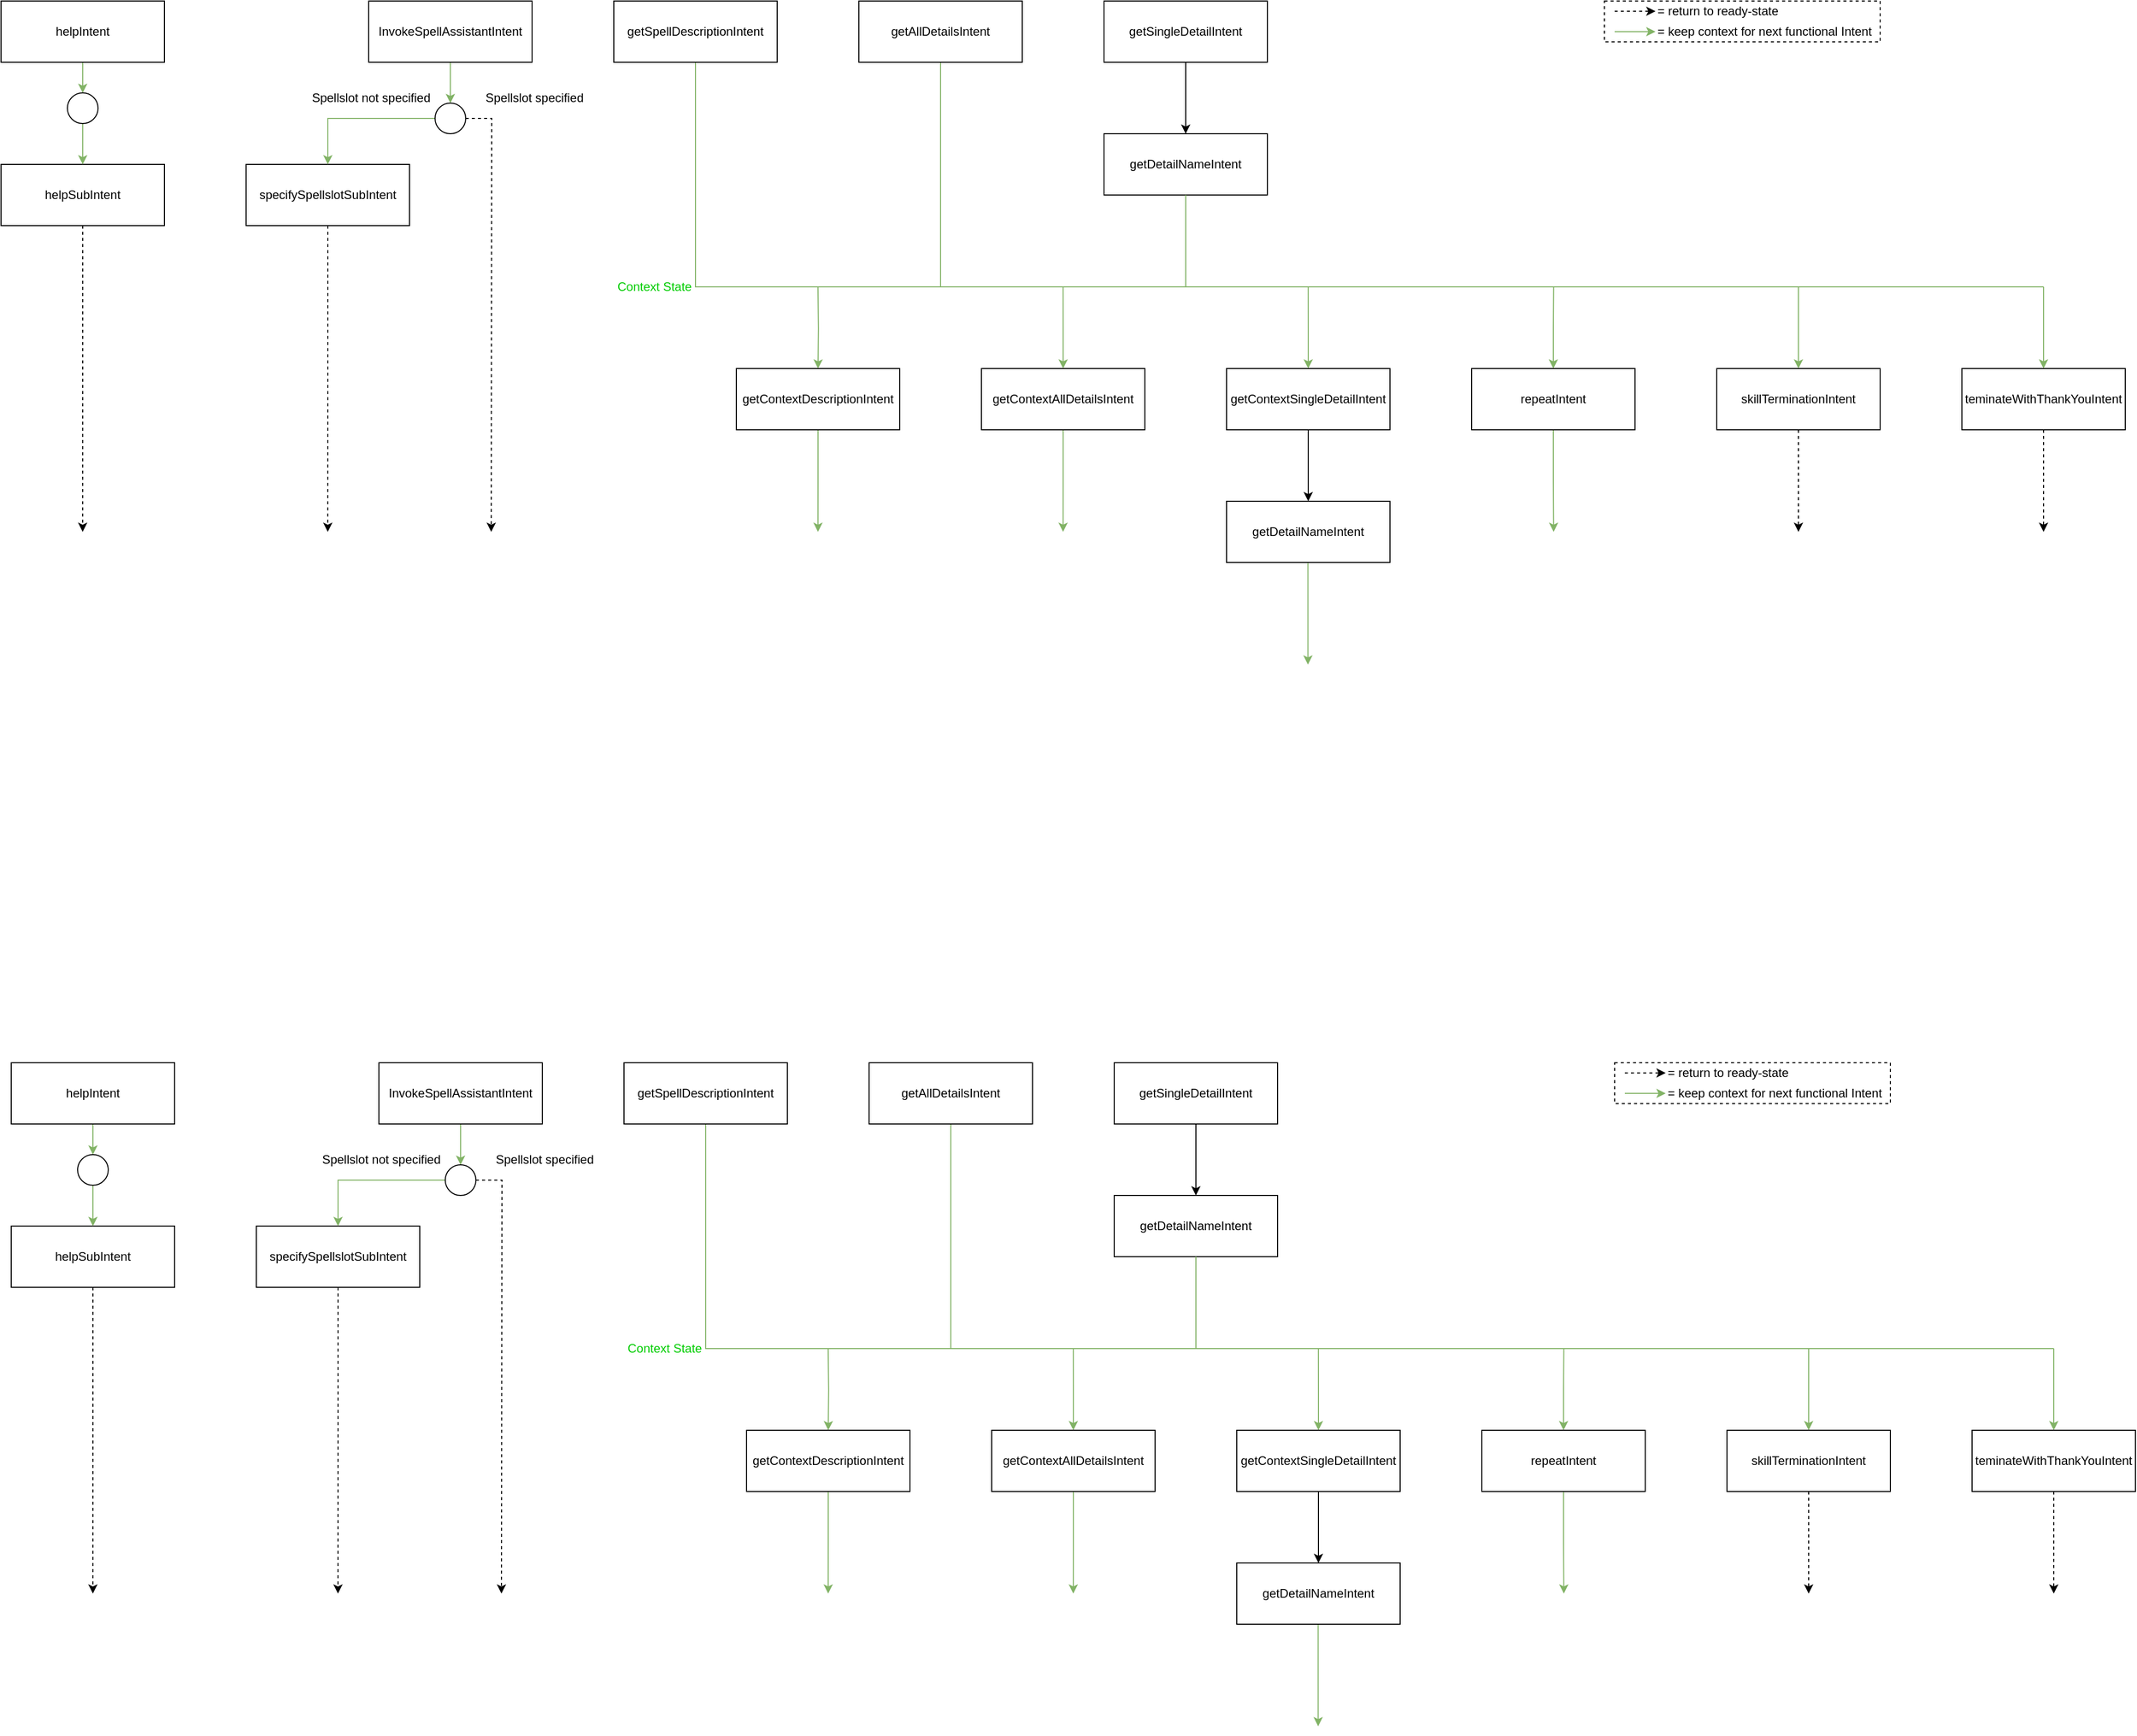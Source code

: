 <mxfile version="15.4.0" type="device"><diagram id="jQs6yxECspEw916ndls4" name="Seite-1"><mxGraphModel dx="1888" dy="3184" grid="1" gridSize="10" guides="1" tooltips="1" connect="1" arrows="1" fold="1" page="1" pageScale="1" pageWidth="827" pageHeight="1169" math="0" shadow="0"><root><mxCell id="0"/><mxCell id="1" parent="0"/><mxCell id="HdAeh4qbqGSW-Bejk3lR-7" value="" style="rounded=0;whiteSpace=wrap;html=1;fontColor=#00CC00;fillColor=none;dashed=1;" parent="1" vertex="1"><mxGeometry x="2410" y="-880" width="270" height="40" as="geometry"/></mxCell><mxCell id="MGvzKNlJy8ga0nyBK8fZ-81" style="edgeStyle=orthogonalEdgeStyle;rounded=0;orthogonalLoop=1;jettySize=auto;html=1;exitX=0.5;exitY=1;exitDx=0;exitDy=0;entryX=0.5;entryY=0;entryDx=0;entryDy=0;endArrow=classic;endFill=1;strokeColor=#82b366;fillColor=#d5e8d4;" parent="1" source="MGvzKNlJy8ga0nyBK8fZ-18" target="MGvzKNlJy8ga0nyBK8fZ-75" edge="1"><mxGeometry relative="1" as="geometry"/></mxCell><mxCell id="MGvzKNlJy8ga0nyBK8fZ-18" value="helpIntent" style="rounded=0;whiteSpace=wrap;html=1;" parent="1" vertex="1"><mxGeometry x="840" y="-880" width="160" height="60" as="geometry"/></mxCell><mxCell id="y3xUDOiN2P6re7Y66Ths-21" style="edgeStyle=orthogonalEdgeStyle;rounded=0;orthogonalLoop=1;jettySize=auto;html=1;exitX=0.5;exitY=1;exitDx=0;exitDy=0;endArrow=none;endFill=0;strokeColor=#82b366;fillColor=#d5e8d4;" parent="1" source="MGvzKNlJy8ga0nyBK8fZ-19" edge="1"><mxGeometry relative="1" as="geometry"><mxPoint x="1640.0" y="-600" as="targetPoint"/><Array as="points"><mxPoint x="1520" y="-600"/></Array></mxGeometry></mxCell><mxCell id="MGvzKNlJy8ga0nyBK8fZ-19" value="getSpellDescriptionIntent" style="rounded=0;whiteSpace=wrap;html=1;" parent="1" vertex="1"><mxGeometry x="1440" y="-880" width="160" height="60" as="geometry"/></mxCell><mxCell id="y3xUDOiN2P6re7Y66Ths-22" style="edgeStyle=orthogonalEdgeStyle;rounded=0;orthogonalLoop=1;jettySize=auto;html=1;exitX=0.5;exitY=1;exitDx=0;exitDy=0;endArrow=none;endFill=0;strokeColor=#82b366;fillColor=#d5e8d4;" parent="1" source="MGvzKNlJy8ga0nyBK8fZ-20" edge="1"><mxGeometry relative="1" as="geometry"><mxPoint x="1760" y="-600" as="targetPoint"/><Array as="points"><mxPoint x="1760" y="-710"/><mxPoint x="1760" y="-710"/></Array></mxGeometry></mxCell><mxCell id="MGvzKNlJy8ga0nyBK8fZ-20" value="getAllDetailsIntent" style="rounded=0;whiteSpace=wrap;html=1;" parent="1" vertex="1"><mxGeometry x="1680" y="-880" width="160" height="60" as="geometry"/></mxCell><mxCell id="MGvzKNlJy8ga0nyBK8fZ-21" value="getSingleDetailIntent" style="rounded=0;whiteSpace=wrap;html=1;" parent="1" vertex="1"><mxGeometry x="1920" y="-880" width="160" height="60" as="geometry"/></mxCell><mxCell id="VpkuCTAzcdKKamtgVb58-14" style="edgeStyle=orthogonalEdgeStyle;rounded=0;orthogonalLoop=1;jettySize=auto;html=1;exitX=0.5;exitY=1;exitDx=0;exitDy=0;entryX=0.5;entryY=0;entryDx=0;entryDy=0;strokeColor=#82b366;fillColor=#d5e8d4;" parent="1" source="MGvzKNlJy8ga0nyBK8fZ-30" target="VpkuCTAzcdKKamtgVb58-12" edge="1"><mxGeometry relative="1" as="geometry"/></mxCell><mxCell id="MGvzKNlJy8ga0nyBK8fZ-30" value="InvokeSpellAssistantIntent" style="rounded=0;whiteSpace=wrap;html=1;" parent="1" vertex="1"><mxGeometry x="1200" y="-880" width="160" height="60" as="geometry"/></mxCell><mxCell id="HdAeh4qbqGSW-Bejk3lR-1" style="edgeStyle=orthogonalEdgeStyle;rounded=0;orthogonalLoop=1;jettySize=auto;html=1;exitX=0.5;exitY=0;exitDx=0;exitDy=0;startArrow=classic;startFill=1;endArrow=none;endFill=0;fillColor=#d5e8d4;strokeColor=#82b366;" parent="1" source="MGvzKNlJy8ga0nyBK8fZ-42" edge="1"><mxGeometry relative="1" as="geometry"><mxPoint x="2360.429" y="-600" as="targetPoint"/><Array as="points"><mxPoint x="2600" y="-600"/></Array></mxGeometry></mxCell><mxCell id="HdAeh4qbqGSW-Bejk3lR-3" style="edgeStyle=orthogonalEdgeStyle;rounded=0;orthogonalLoop=1;jettySize=auto;html=1;exitX=0.5;exitY=1;exitDx=0;exitDy=0;dashed=1;startArrow=none;startFill=0;endArrow=classic;endFill=1;" parent="1" source="MGvzKNlJy8ga0nyBK8fZ-42" edge="1"><mxGeometry relative="1" as="geometry"><mxPoint x="2600" y="-360" as="targetPoint"/></mxGeometry></mxCell><mxCell id="MGvzKNlJy8ga0nyBK8fZ-42" value="skillTerminationIntent" style="rounded=0;whiteSpace=wrap;html=1;" parent="1" vertex="1"><mxGeometry x="2520" y="-520" width="160" height="60" as="geometry"/></mxCell><mxCell id="MGvzKNlJy8ga0nyBK8fZ-69" value="" style="endArrow=classic;dashed=1;html=1;endFill=1;" parent="1" edge="1"><mxGeometry width="50" height="50" relative="1" as="geometry"><mxPoint x="2420" y="-870" as="sourcePoint"/><mxPoint x="2460" y="-870" as="targetPoint"/></mxGeometry></mxCell><mxCell id="MGvzKNlJy8ga0nyBK8fZ-70" value="= return to ready-state" style="text;html=1;strokeColor=none;fillColor=none;align=left;verticalAlign=middle;whiteSpace=wrap;rounded=0;" parent="1" vertex="1"><mxGeometry x="2460" y="-880" width="130" height="20" as="geometry"/></mxCell><mxCell id="y3xUDOiN2P6re7Y66Ths-39" style="edgeStyle=orthogonalEdgeStyle;rounded=0;orthogonalLoop=1;jettySize=auto;html=1;exitX=0.5;exitY=1;exitDx=0;exitDy=0;dashed=1;endArrow=classic;endFill=1;strokeColor=#000000;" parent="1" source="MGvzKNlJy8ga0nyBK8fZ-72" edge="1"><mxGeometry relative="1" as="geometry"><mxPoint x="919.941" y="-360" as="targetPoint"/></mxGeometry></mxCell><mxCell id="MGvzKNlJy8ga0nyBK8fZ-72" value="helpSubIntent" style="rounded=0;whiteSpace=wrap;html=1;" parent="1" vertex="1"><mxGeometry x="840" y="-720" width="160" height="60" as="geometry"/></mxCell><mxCell id="MGvzKNlJy8ga0nyBK8fZ-82" style="edgeStyle=orthogonalEdgeStyle;rounded=0;orthogonalLoop=1;jettySize=auto;html=1;exitX=0.5;exitY=1;exitDx=0;exitDy=0;entryX=0.5;entryY=0;entryDx=0;entryDy=0;endArrow=classic;endFill=1;strokeColor=#82b366;fillColor=#d5e8d4;" parent="1" source="MGvzKNlJy8ga0nyBK8fZ-75" target="MGvzKNlJy8ga0nyBK8fZ-72" edge="1"><mxGeometry relative="1" as="geometry"/></mxCell><mxCell id="MGvzKNlJy8ga0nyBK8fZ-75" value="" style="ellipse;whiteSpace=wrap;html=1;aspect=fixed;" parent="1" vertex="1"><mxGeometry x="905" y="-790" width="30" height="30" as="geometry"/></mxCell><mxCell id="VpkuCTAzcdKKamtgVb58-5" value="" style="endArrow=classic;html=1;fillColor=#d5e8d4;strokeColor=#82b366;endFill=1;" parent="1" edge="1"><mxGeometry width="50" height="50" relative="1" as="geometry"><mxPoint x="2420" y="-850" as="sourcePoint"/><mxPoint x="2460" y="-850" as="targetPoint"/></mxGeometry></mxCell><mxCell id="VpkuCTAzcdKKamtgVb58-6" value="= keep context for next functional Intent&amp;nbsp;" style="text;html=1;strokeColor=none;fillColor=none;align=left;verticalAlign=middle;whiteSpace=wrap;rounded=0;" parent="1" vertex="1"><mxGeometry x="2460" y="-860" width="230" height="20" as="geometry"/></mxCell><mxCell id="y3xUDOiN2P6re7Y66Ths-37" style="edgeStyle=orthogonalEdgeStyle;rounded=0;orthogonalLoop=1;jettySize=auto;html=1;exitX=0.5;exitY=1;exitDx=0;exitDy=0;endArrow=classic;endFill=1;strokeColor=#000000;dashed=1;" parent="1" source="VpkuCTAzcdKKamtgVb58-9" edge="1"><mxGeometry relative="1" as="geometry"><mxPoint x="1159.941" y="-360" as="targetPoint"/></mxGeometry></mxCell><mxCell id="VpkuCTAzcdKKamtgVb58-9" value="specifySpellslotSubIntent" style="rounded=0;whiteSpace=wrap;html=1;" parent="1" vertex="1"><mxGeometry x="1080" y="-720" width="160" height="60" as="geometry"/></mxCell><mxCell id="VpkuCTAzcdKKamtgVb58-13" style="edgeStyle=orthogonalEdgeStyle;rounded=0;orthogonalLoop=1;jettySize=auto;html=1;exitX=0;exitY=0.5;exitDx=0;exitDy=0;entryX=0.5;entryY=0;entryDx=0;entryDy=0;strokeColor=#82b366;fillColor=#d5e8d4;" parent="1" source="VpkuCTAzcdKKamtgVb58-12" target="VpkuCTAzcdKKamtgVb58-9" edge="1"><mxGeometry relative="1" as="geometry"/></mxCell><mxCell id="y3xUDOiN2P6re7Y66Ths-38" style="edgeStyle=orthogonalEdgeStyle;rounded=0;orthogonalLoop=1;jettySize=auto;html=1;exitX=1;exitY=0.5;exitDx=0;exitDy=0;dashed=1;endArrow=classic;endFill=1;strokeColor=#000000;" parent="1" source="VpkuCTAzcdKKamtgVb58-12" edge="1"><mxGeometry relative="1" as="geometry"><mxPoint x="1320" y="-360" as="targetPoint"/></mxGeometry></mxCell><mxCell id="VpkuCTAzcdKKamtgVb58-12" value="" style="ellipse;whiteSpace=wrap;html=1;aspect=fixed;" parent="1" vertex="1"><mxGeometry x="1265" y="-780" width="30" height="30" as="geometry"/></mxCell><mxCell id="VpkuCTAzcdKKamtgVb58-17" value="Spellslot specified" style="text;html=1;strokeColor=none;fillColor=none;align=center;verticalAlign=middle;whiteSpace=wrap;rounded=0;" parent="1" vertex="1"><mxGeometry x="1310" y="-800" width="105" height="30" as="geometry"/></mxCell><mxCell id="VpkuCTAzcdKKamtgVb58-18" value="Spellslot not specified" style="text;html=1;strokeColor=none;fillColor=none;align=center;verticalAlign=middle;whiteSpace=wrap;rounded=0;" parent="1" vertex="1"><mxGeometry x="1140" y="-800" width="125" height="30" as="geometry"/></mxCell><mxCell id="y3xUDOiN2P6re7Y66Ths-24" style="edgeStyle=orthogonalEdgeStyle;rounded=0;orthogonalLoop=1;jettySize=auto;html=1;exitX=0.5;exitY=0;exitDx=0;exitDy=0;endArrow=classic;endFill=1;strokeColor=#82b366;fillColor=#d5e8d4;entryX=0.5;entryY=0;entryDx=0;entryDy=0;" parent="1" target="y3xUDOiN2P6re7Y66Ths-1" edge="1"><mxGeometry relative="1" as="geometry"><mxPoint x="1639.941" y="-600" as="sourcePoint"/></mxGeometry></mxCell><mxCell id="y3xUDOiN2P6re7Y66Ths-29" style="edgeStyle=orthogonalEdgeStyle;rounded=0;orthogonalLoop=1;jettySize=auto;html=1;exitX=0.5;exitY=1;exitDx=0;exitDy=0;endArrow=classic;endFill=1;fillColor=#d5e8d4;strokeColor=#82b366;" parent="1" source="y3xUDOiN2P6re7Y66Ths-1" edge="1"><mxGeometry relative="1" as="geometry"><mxPoint x="1639.941" y="-360" as="targetPoint"/></mxGeometry></mxCell><mxCell id="y3xUDOiN2P6re7Y66Ths-1" value="getContextDescriptionIntent" style="rounded=0;whiteSpace=wrap;html=1;" parent="1" vertex="1"><mxGeometry x="1560" y="-520" width="160" height="60" as="geometry"/></mxCell><mxCell id="y3xUDOiN2P6re7Y66Ths-25" style="edgeStyle=orthogonalEdgeStyle;rounded=0;orthogonalLoop=1;jettySize=auto;html=1;exitX=0.5;exitY=0;exitDx=0;exitDy=0;endArrow=none;endFill=0;strokeColor=#82b366;fillColor=#d5e8d4;startArrow=classic;startFill=1;" parent="1" source="y3xUDOiN2P6re7Y66Ths-2" edge="1"><mxGeometry relative="1" as="geometry"><mxPoint x="1879.941" y="-600" as="targetPoint"/></mxGeometry></mxCell><mxCell id="y3xUDOiN2P6re7Y66Ths-30" style="edgeStyle=orthogonalEdgeStyle;rounded=0;orthogonalLoop=1;jettySize=auto;html=1;exitX=0.5;exitY=1;exitDx=0;exitDy=0;endArrow=classic;endFill=1;strokeColor=#82b366;fillColor=#d5e8d4;" parent="1" source="y3xUDOiN2P6re7Y66Ths-2" edge="1"><mxGeometry relative="1" as="geometry"><mxPoint x="1879.941" y="-360" as="targetPoint"/></mxGeometry></mxCell><mxCell id="y3xUDOiN2P6re7Y66Ths-2" value="getContextAllDetailsIntent" style="rounded=0;whiteSpace=wrap;html=1;" parent="1" vertex="1"><mxGeometry x="1800" y="-520" width="160" height="60" as="geometry"/></mxCell><mxCell id="y3xUDOiN2P6re7Y66Ths-26" style="edgeStyle=orthogonalEdgeStyle;rounded=0;orthogonalLoop=1;jettySize=auto;html=1;exitX=0.5;exitY=0;exitDx=0;exitDy=0;endArrow=none;endFill=0;strokeColor=#82b366;fillColor=#d5e8d4;startArrow=classic;startFill=1;" parent="1" source="y3xUDOiN2P6re7Y66Ths-3" edge="1"><mxGeometry relative="1" as="geometry"><mxPoint x="2119.941" y="-600" as="targetPoint"/></mxGeometry></mxCell><mxCell id="y3xUDOiN2P6re7Y66Ths-31" style="edgeStyle=orthogonalEdgeStyle;rounded=0;orthogonalLoop=1;jettySize=auto;html=1;endArrow=classic;endFill=1;strokeColor=#82b366;fillColor=#d5e8d4;" parent="1" edge="1"><mxGeometry relative="1" as="geometry"><mxPoint x="2119.71" y="-230" as="targetPoint"/><mxPoint x="2119.71" y="-340" as="sourcePoint"/><Array as="points"><mxPoint x="2119.71" y="-320"/><mxPoint x="2119.71" y="-320"/></Array></mxGeometry></mxCell><mxCell id="y3xUDOiN2P6re7Y66Ths-3" value="getContextSingleDetailIntent" style="rounded=0;whiteSpace=wrap;html=1;" parent="1" vertex="1"><mxGeometry x="2040" y="-520" width="160" height="60" as="geometry"/></mxCell><mxCell id="HdAeh4qbqGSW-Bejk3lR-2" style="edgeStyle=orthogonalEdgeStyle;rounded=0;orthogonalLoop=1;jettySize=auto;html=1;exitX=0.5;exitY=0;exitDx=0;exitDy=0;startArrow=classic;startFill=1;endArrow=none;endFill=0;fillColor=#d5e8d4;strokeColor=#82b366;" parent="1" source="y3xUDOiN2P6re7Y66Ths-9" edge="1"><mxGeometry relative="1" as="geometry"><mxPoint x="2840" y="-600" as="targetPoint"/></mxGeometry></mxCell><mxCell id="HdAeh4qbqGSW-Bejk3lR-4" style="edgeStyle=orthogonalEdgeStyle;rounded=0;orthogonalLoop=1;jettySize=auto;html=1;exitX=0.5;exitY=1;exitDx=0;exitDy=0;dashed=1;startArrow=none;startFill=0;endArrow=classic;endFill=1;" parent="1" source="y3xUDOiN2P6re7Y66Ths-9" edge="1"><mxGeometry relative="1" as="geometry"><mxPoint x="2840" y="-360" as="targetPoint"/></mxGeometry></mxCell><mxCell id="y3xUDOiN2P6re7Y66Ths-9" value="teminateWithThankYouIntent" style="rounded=0;whiteSpace=wrap;html=1;" parent="1" vertex="1"><mxGeometry x="2760" y="-520" width="160" height="60" as="geometry"/></mxCell><mxCell id="y3xUDOiN2P6re7Y66Ths-19" value="" style="endArrow=none;html=1;fillColor=#d5e8d4;strokeColor=#82b366;" parent="1" edge="1"><mxGeometry width="50" height="50" relative="1" as="geometry"><mxPoint x="1640" y="-600" as="sourcePoint"/><mxPoint x="2840" y="-600" as="targetPoint"/></mxGeometry></mxCell><mxCell id="HdAeh4qbqGSW-Bejk3lR-6" value="Context State" style="text;html=1;align=center;verticalAlign=middle;whiteSpace=wrap;rounded=0;fontColor=#00CC00;" parent="1" vertex="1"><mxGeometry x="1440" y="-610" width="80" height="20" as="geometry"/></mxCell><mxCell id="HdAeh4qbqGSW-Bejk3lR-9" style="edgeStyle=orthogonalEdgeStyle;rounded=0;orthogonalLoop=1;jettySize=auto;html=1;exitX=0.5;exitY=0;exitDx=0;exitDy=0;startArrow=classic;startFill=1;endArrow=none;endFill=0;fontColor=#00CC00;fillColor=#d5e8d4;strokeColor=#82b366;" parent="1" source="HdAeh4qbqGSW-Bejk3lR-8" edge="1"><mxGeometry relative="1" as="geometry"><mxPoint x="2360.286" y="-600" as="targetPoint"/></mxGeometry></mxCell><mxCell id="HdAeh4qbqGSW-Bejk3lR-10" style="edgeStyle=orthogonalEdgeStyle;rounded=0;orthogonalLoop=1;jettySize=auto;html=1;exitX=0.5;exitY=1;exitDx=0;exitDy=0;startArrow=none;startFill=0;endArrow=classic;endFill=1;fontColor=#00CC00;fillColor=#d5e8d4;strokeColor=#82b366;" parent="1" source="HdAeh4qbqGSW-Bejk3lR-8" edge="1"><mxGeometry relative="1" as="geometry"><mxPoint x="2360.286" y="-360.0" as="targetPoint"/></mxGeometry></mxCell><mxCell id="HdAeh4qbqGSW-Bejk3lR-8" value="repeatIntent" style="rounded=0;whiteSpace=wrap;html=1;" parent="1" vertex="1"><mxGeometry x="2280" y="-520" width="160" height="60" as="geometry"/></mxCell><mxCell id="2" value="getDetailNameIntent" style="rounded=0;whiteSpace=wrap;html=1;" parent="1" vertex="1"><mxGeometry x="1920" y="-750" width="160" height="60" as="geometry"/></mxCell><mxCell id="3" value="" style="endArrow=classic;html=1;exitX=0.5;exitY=1;exitDx=0;exitDy=0;" parent="1" source="MGvzKNlJy8ga0nyBK8fZ-21" target="2" edge="1"><mxGeometry width="50" height="50" relative="1" as="geometry"><mxPoint x="1990" y="-590" as="sourcePoint"/><mxPoint x="2040" y="-640" as="targetPoint"/></mxGeometry></mxCell><mxCell id="5" style="edgeStyle=orthogonalEdgeStyle;rounded=0;orthogonalLoop=1;jettySize=auto;html=1;endArrow=none;endFill=0;strokeColor=#82b366;fillColor=#d5e8d4;" parent="1" edge="1"><mxGeometry relative="1" as="geometry"><mxPoint x="2000" y="-600" as="targetPoint"/><Array as="points"><mxPoint x="2000" y="-610"/><mxPoint x="2000" y="-610"/></Array><mxPoint x="2000" y="-690" as="sourcePoint"/></mxGeometry></mxCell><mxCell id="6" value="getDetailNameIntent" style="rounded=0;whiteSpace=wrap;html=1;" parent="1" vertex="1"><mxGeometry x="2040" y="-390" width="160" height="60" as="geometry"/></mxCell><mxCell id="7" value="" style="endArrow=classic;html=1;exitX=0.5;exitY=1;exitDx=0;exitDy=0;" parent="1" target="6" edge="1"><mxGeometry width="50" height="50" relative="1" as="geometry"><mxPoint x="2120" y="-460" as="sourcePoint"/><mxPoint x="2160" y="-280" as="targetPoint"/></mxGeometry></mxCell><mxCell id="xXSb1Dfhu0vGIK9azMF2-7" value="" style="rounded=0;whiteSpace=wrap;html=1;fontColor=#00CC00;fillColor=none;dashed=1;" vertex="1" parent="1"><mxGeometry x="2420" y="160" width="270" height="40" as="geometry"/></mxCell><mxCell id="xXSb1Dfhu0vGIK9azMF2-8" style="edgeStyle=orthogonalEdgeStyle;rounded=0;orthogonalLoop=1;jettySize=auto;html=1;exitX=0.5;exitY=1;exitDx=0;exitDy=0;entryX=0.5;entryY=0;entryDx=0;entryDy=0;endArrow=classic;endFill=1;strokeColor=#82b366;fillColor=#d5e8d4;" edge="1" parent="1" source="xXSb1Dfhu0vGIK9azMF2-9" target="xXSb1Dfhu0vGIK9azMF2-25"><mxGeometry relative="1" as="geometry"/></mxCell><mxCell id="xXSb1Dfhu0vGIK9azMF2-9" value="helpIntent" style="rounded=0;whiteSpace=wrap;html=1;" vertex="1" parent="1"><mxGeometry x="850" y="160" width="160" height="60" as="geometry"/></mxCell><mxCell id="xXSb1Dfhu0vGIK9azMF2-10" style="edgeStyle=orthogonalEdgeStyle;rounded=0;orthogonalLoop=1;jettySize=auto;html=1;exitX=0.5;exitY=1;exitDx=0;exitDy=0;endArrow=none;endFill=0;strokeColor=#82b366;fillColor=#d5e8d4;" edge="1" parent="1" source="xXSb1Dfhu0vGIK9azMF2-11"><mxGeometry relative="1" as="geometry"><mxPoint x="1650.0" y="440" as="targetPoint"/><Array as="points"><mxPoint x="1530" y="440"/></Array></mxGeometry></mxCell><mxCell id="xXSb1Dfhu0vGIK9azMF2-11" value="getSpellDescriptionIntent" style="rounded=0;whiteSpace=wrap;html=1;" vertex="1" parent="1"><mxGeometry x="1450" y="160" width="160" height="60" as="geometry"/></mxCell><mxCell id="xXSb1Dfhu0vGIK9azMF2-12" style="edgeStyle=orthogonalEdgeStyle;rounded=0;orthogonalLoop=1;jettySize=auto;html=1;exitX=0.5;exitY=1;exitDx=0;exitDy=0;endArrow=none;endFill=0;strokeColor=#82b366;fillColor=#d5e8d4;" edge="1" parent="1" source="xXSb1Dfhu0vGIK9azMF2-13"><mxGeometry relative="1" as="geometry"><mxPoint x="1770" y="440" as="targetPoint"/><Array as="points"><mxPoint x="1770" y="330"/><mxPoint x="1770" y="330"/></Array></mxGeometry></mxCell><mxCell id="xXSb1Dfhu0vGIK9azMF2-13" value="getAllDetailsIntent" style="rounded=0;whiteSpace=wrap;html=1;" vertex="1" parent="1"><mxGeometry x="1690" y="160" width="160" height="60" as="geometry"/></mxCell><mxCell id="xXSb1Dfhu0vGIK9azMF2-14" value="getSingleDetailIntent" style="rounded=0;whiteSpace=wrap;html=1;" vertex="1" parent="1"><mxGeometry x="1930" y="160" width="160" height="60" as="geometry"/></mxCell><mxCell id="xXSb1Dfhu0vGIK9azMF2-15" style="edgeStyle=orthogonalEdgeStyle;rounded=0;orthogonalLoop=1;jettySize=auto;html=1;exitX=0.5;exitY=1;exitDx=0;exitDy=0;entryX=0.5;entryY=0;entryDx=0;entryDy=0;strokeColor=#82b366;fillColor=#d5e8d4;" edge="1" parent="1" source="xXSb1Dfhu0vGIK9azMF2-16" target="xXSb1Dfhu0vGIK9azMF2-32"><mxGeometry relative="1" as="geometry"/></mxCell><mxCell id="xXSb1Dfhu0vGIK9azMF2-16" value="InvokeSpellAssistantIntent" style="rounded=0;whiteSpace=wrap;html=1;" vertex="1" parent="1"><mxGeometry x="1210" y="160" width="160" height="60" as="geometry"/></mxCell><mxCell id="xXSb1Dfhu0vGIK9azMF2-17" style="edgeStyle=orthogonalEdgeStyle;rounded=0;orthogonalLoop=1;jettySize=auto;html=1;exitX=0.5;exitY=0;exitDx=0;exitDy=0;startArrow=classic;startFill=1;endArrow=none;endFill=0;fillColor=#d5e8d4;strokeColor=#82b366;" edge="1" parent="1" source="xXSb1Dfhu0vGIK9azMF2-19"><mxGeometry relative="1" as="geometry"><mxPoint x="2370.429" y="440" as="targetPoint"/><Array as="points"><mxPoint x="2610" y="440"/></Array></mxGeometry></mxCell><mxCell id="xXSb1Dfhu0vGIK9azMF2-18" style="edgeStyle=orthogonalEdgeStyle;rounded=0;orthogonalLoop=1;jettySize=auto;html=1;exitX=0.5;exitY=1;exitDx=0;exitDy=0;dashed=1;startArrow=none;startFill=0;endArrow=classic;endFill=1;" edge="1" parent="1" source="xXSb1Dfhu0vGIK9azMF2-19"><mxGeometry relative="1" as="geometry"><mxPoint x="2610" y="680" as="targetPoint"/></mxGeometry></mxCell><mxCell id="xXSb1Dfhu0vGIK9azMF2-19" value="skillTerminationIntent" style="rounded=0;whiteSpace=wrap;html=1;" vertex="1" parent="1"><mxGeometry x="2530" y="520" width="160" height="60" as="geometry"/></mxCell><mxCell id="xXSb1Dfhu0vGIK9azMF2-20" value="" style="endArrow=classic;dashed=1;html=1;endFill=1;" edge="1" parent="1"><mxGeometry width="50" height="50" relative="1" as="geometry"><mxPoint x="2430" y="170" as="sourcePoint"/><mxPoint x="2470" y="170" as="targetPoint"/></mxGeometry></mxCell><mxCell id="xXSb1Dfhu0vGIK9azMF2-21" value="= return to ready-state" style="text;html=1;strokeColor=none;fillColor=none;align=left;verticalAlign=middle;whiteSpace=wrap;rounded=0;" vertex="1" parent="1"><mxGeometry x="2470" y="160" width="130" height="20" as="geometry"/></mxCell><mxCell id="xXSb1Dfhu0vGIK9azMF2-22" style="edgeStyle=orthogonalEdgeStyle;rounded=0;orthogonalLoop=1;jettySize=auto;html=1;exitX=0.5;exitY=1;exitDx=0;exitDy=0;dashed=1;endArrow=classic;endFill=1;strokeColor=#000000;" edge="1" parent="1" source="xXSb1Dfhu0vGIK9azMF2-23"><mxGeometry relative="1" as="geometry"><mxPoint x="929.941" y="680" as="targetPoint"/></mxGeometry></mxCell><mxCell id="xXSb1Dfhu0vGIK9azMF2-23" value="helpSubIntent" style="rounded=0;whiteSpace=wrap;html=1;" vertex="1" parent="1"><mxGeometry x="850" y="320" width="160" height="60" as="geometry"/></mxCell><mxCell id="xXSb1Dfhu0vGIK9azMF2-24" style="edgeStyle=orthogonalEdgeStyle;rounded=0;orthogonalLoop=1;jettySize=auto;html=1;exitX=0.5;exitY=1;exitDx=0;exitDy=0;entryX=0.5;entryY=0;entryDx=0;entryDy=0;endArrow=classic;endFill=1;strokeColor=#82b366;fillColor=#d5e8d4;" edge="1" parent="1" source="xXSb1Dfhu0vGIK9azMF2-25" target="xXSb1Dfhu0vGIK9azMF2-23"><mxGeometry relative="1" as="geometry"/></mxCell><mxCell id="xXSb1Dfhu0vGIK9azMF2-25" value="" style="ellipse;whiteSpace=wrap;html=1;aspect=fixed;" vertex="1" parent="1"><mxGeometry x="915" y="250" width="30" height="30" as="geometry"/></mxCell><mxCell id="xXSb1Dfhu0vGIK9azMF2-26" value="" style="endArrow=classic;html=1;fillColor=#d5e8d4;strokeColor=#82b366;endFill=1;" edge="1" parent="1"><mxGeometry width="50" height="50" relative="1" as="geometry"><mxPoint x="2430" y="190" as="sourcePoint"/><mxPoint x="2470" y="190" as="targetPoint"/></mxGeometry></mxCell><mxCell id="xXSb1Dfhu0vGIK9azMF2-27" value="= keep context for next functional Intent&amp;nbsp;" style="text;html=1;strokeColor=none;fillColor=none;align=left;verticalAlign=middle;whiteSpace=wrap;rounded=0;" vertex="1" parent="1"><mxGeometry x="2470" y="180" width="230" height="20" as="geometry"/></mxCell><mxCell id="xXSb1Dfhu0vGIK9azMF2-28" style="edgeStyle=orthogonalEdgeStyle;rounded=0;orthogonalLoop=1;jettySize=auto;html=1;exitX=0.5;exitY=1;exitDx=0;exitDy=0;endArrow=classic;endFill=1;strokeColor=#000000;dashed=1;" edge="1" parent="1" source="xXSb1Dfhu0vGIK9azMF2-29"><mxGeometry relative="1" as="geometry"><mxPoint x="1169.941" y="680" as="targetPoint"/></mxGeometry></mxCell><mxCell id="xXSb1Dfhu0vGIK9azMF2-29" value="specifySpellslotSubIntent" style="rounded=0;whiteSpace=wrap;html=1;" vertex="1" parent="1"><mxGeometry x="1090" y="320" width="160" height="60" as="geometry"/></mxCell><mxCell id="xXSb1Dfhu0vGIK9azMF2-30" style="edgeStyle=orthogonalEdgeStyle;rounded=0;orthogonalLoop=1;jettySize=auto;html=1;exitX=0;exitY=0.5;exitDx=0;exitDy=0;entryX=0.5;entryY=0;entryDx=0;entryDy=0;strokeColor=#82b366;fillColor=#d5e8d4;" edge="1" parent="1" source="xXSb1Dfhu0vGIK9azMF2-32" target="xXSb1Dfhu0vGIK9azMF2-29"><mxGeometry relative="1" as="geometry"/></mxCell><mxCell id="xXSb1Dfhu0vGIK9azMF2-31" style="edgeStyle=orthogonalEdgeStyle;rounded=0;orthogonalLoop=1;jettySize=auto;html=1;exitX=1;exitY=0.5;exitDx=0;exitDy=0;dashed=1;endArrow=classic;endFill=1;strokeColor=#000000;" edge="1" parent="1" source="xXSb1Dfhu0vGIK9azMF2-32"><mxGeometry relative="1" as="geometry"><mxPoint x="1330" y="680" as="targetPoint"/></mxGeometry></mxCell><mxCell id="xXSb1Dfhu0vGIK9azMF2-32" value="" style="ellipse;whiteSpace=wrap;html=1;aspect=fixed;" vertex="1" parent="1"><mxGeometry x="1275" y="260" width="30" height="30" as="geometry"/></mxCell><mxCell id="xXSb1Dfhu0vGIK9azMF2-33" value="Spellslot specified" style="text;html=1;strokeColor=none;fillColor=none;align=center;verticalAlign=middle;whiteSpace=wrap;rounded=0;" vertex="1" parent="1"><mxGeometry x="1320" y="240" width="105" height="30" as="geometry"/></mxCell><mxCell id="xXSb1Dfhu0vGIK9azMF2-34" value="Spellslot not specified" style="text;html=1;strokeColor=none;fillColor=none;align=center;verticalAlign=middle;whiteSpace=wrap;rounded=0;" vertex="1" parent="1"><mxGeometry x="1150" y="240" width="125" height="30" as="geometry"/></mxCell><mxCell id="xXSb1Dfhu0vGIK9azMF2-35" style="edgeStyle=orthogonalEdgeStyle;rounded=0;orthogonalLoop=1;jettySize=auto;html=1;exitX=0.5;exitY=0;exitDx=0;exitDy=0;endArrow=classic;endFill=1;strokeColor=#82b366;fillColor=#d5e8d4;entryX=0.5;entryY=0;entryDx=0;entryDy=0;" edge="1" parent="1" target="xXSb1Dfhu0vGIK9azMF2-37"><mxGeometry relative="1" as="geometry"><mxPoint x="1649.941" y="440" as="sourcePoint"/></mxGeometry></mxCell><mxCell id="xXSb1Dfhu0vGIK9azMF2-36" style="edgeStyle=orthogonalEdgeStyle;rounded=0;orthogonalLoop=1;jettySize=auto;html=1;exitX=0.5;exitY=1;exitDx=0;exitDy=0;endArrow=classic;endFill=1;fillColor=#d5e8d4;strokeColor=#82b366;" edge="1" parent="1" source="xXSb1Dfhu0vGIK9azMF2-37"><mxGeometry relative="1" as="geometry"><mxPoint x="1649.941" y="680" as="targetPoint"/></mxGeometry></mxCell><mxCell id="xXSb1Dfhu0vGIK9azMF2-37" value="getContextDescriptionIntent" style="rounded=0;whiteSpace=wrap;html=1;" vertex="1" parent="1"><mxGeometry x="1570" y="520" width="160" height="60" as="geometry"/></mxCell><mxCell id="xXSb1Dfhu0vGIK9azMF2-38" style="edgeStyle=orthogonalEdgeStyle;rounded=0;orthogonalLoop=1;jettySize=auto;html=1;exitX=0.5;exitY=0;exitDx=0;exitDy=0;endArrow=none;endFill=0;strokeColor=#82b366;fillColor=#d5e8d4;startArrow=classic;startFill=1;" edge="1" parent="1" source="xXSb1Dfhu0vGIK9azMF2-40"><mxGeometry relative="1" as="geometry"><mxPoint x="1889.941" y="440" as="targetPoint"/></mxGeometry></mxCell><mxCell id="xXSb1Dfhu0vGIK9azMF2-39" style="edgeStyle=orthogonalEdgeStyle;rounded=0;orthogonalLoop=1;jettySize=auto;html=1;exitX=0.5;exitY=1;exitDx=0;exitDy=0;endArrow=classic;endFill=1;strokeColor=#82b366;fillColor=#d5e8d4;" edge="1" parent="1" source="xXSb1Dfhu0vGIK9azMF2-40"><mxGeometry relative="1" as="geometry"><mxPoint x="1889.941" y="680" as="targetPoint"/></mxGeometry></mxCell><mxCell id="xXSb1Dfhu0vGIK9azMF2-40" value="getContextAllDetailsIntent" style="rounded=0;whiteSpace=wrap;html=1;" vertex="1" parent="1"><mxGeometry x="1810" y="520" width="160" height="60" as="geometry"/></mxCell><mxCell id="xXSb1Dfhu0vGIK9azMF2-41" style="edgeStyle=orthogonalEdgeStyle;rounded=0;orthogonalLoop=1;jettySize=auto;html=1;exitX=0.5;exitY=0;exitDx=0;exitDy=0;endArrow=none;endFill=0;strokeColor=#82b366;fillColor=#d5e8d4;startArrow=classic;startFill=1;" edge="1" parent="1" source="xXSb1Dfhu0vGIK9azMF2-43"><mxGeometry relative="1" as="geometry"><mxPoint x="2129.941" y="440" as="targetPoint"/></mxGeometry></mxCell><mxCell id="xXSb1Dfhu0vGIK9azMF2-42" style="edgeStyle=orthogonalEdgeStyle;rounded=0;orthogonalLoop=1;jettySize=auto;html=1;endArrow=classic;endFill=1;strokeColor=#82b366;fillColor=#d5e8d4;" edge="1" parent="1"><mxGeometry relative="1" as="geometry"><mxPoint x="2129.71" y="810" as="targetPoint"/><mxPoint x="2129.71" y="700" as="sourcePoint"/><Array as="points"><mxPoint x="2129.71" y="720"/><mxPoint x="2129.71" y="720"/></Array></mxGeometry></mxCell><mxCell id="xXSb1Dfhu0vGIK9azMF2-43" value="getContextSingleDetailIntent" style="rounded=0;whiteSpace=wrap;html=1;" vertex="1" parent="1"><mxGeometry x="2050" y="520" width="160" height="60" as="geometry"/></mxCell><mxCell id="xXSb1Dfhu0vGIK9azMF2-44" style="edgeStyle=orthogonalEdgeStyle;rounded=0;orthogonalLoop=1;jettySize=auto;html=1;exitX=0.5;exitY=0;exitDx=0;exitDy=0;startArrow=classic;startFill=1;endArrow=none;endFill=0;fillColor=#d5e8d4;strokeColor=#82b366;" edge="1" parent="1" source="xXSb1Dfhu0vGIK9azMF2-46"><mxGeometry relative="1" as="geometry"><mxPoint x="2850" y="440" as="targetPoint"/></mxGeometry></mxCell><mxCell id="xXSb1Dfhu0vGIK9azMF2-45" style="edgeStyle=orthogonalEdgeStyle;rounded=0;orthogonalLoop=1;jettySize=auto;html=1;exitX=0.5;exitY=1;exitDx=0;exitDy=0;dashed=1;startArrow=none;startFill=0;endArrow=classic;endFill=1;" edge="1" parent="1" source="xXSb1Dfhu0vGIK9azMF2-46"><mxGeometry relative="1" as="geometry"><mxPoint x="2850" y="680" as="targetPoint"/></mxGeometry></mxCell><mxCell id="xXSb1Dfhu0vGIK9azMF2-46" value="teminateWithThankYouIntent" style="rounded=0;whiteSpace=wrap;html=1;" vertex="1" parent="1"><mxGeometry x="2770" y="520" width="160" height="60" as="geometry"/></mxCell><mxCell id="xXSb1Dfhu0vGIK9azMF2-47" value="" style="endArrow=none;html=1;fillColor=#d5e8d4;strokeColor=#82b366;" edge="1" parent="1"><mxGeometry width="50" height="50" relative="1" as="geometry"><mxPoint x="1650" y="440" as="sourcePoint"/><mxPoint x="2850" y="440" as="targetPoint"/></mxGeometry></mxCell><mxCell id="xXSb1Dfhu0vGIK9azMF2-48" value="Context State" style="text;html=1;align=center;verticalAlign=middle;whiteSpace=wrap;rounded=0;fontColor=#00CC00;" vertex="1" parent="1"><mxGeometry x="1450" y="430" width="80" height="20" as="geometry"/></mxCell><mxCell id="xXSb1Dfhu0vGIK9azMF2-49" style="edgeStyle=orthogonalEdgeStyle;rounded=0;orthogonalLoop=1;jettySize=auto;html=1;exitX=0.5;exitY=0;exitDx=0;exitDy=0;startArrow=classic;startFill=1;endArrow=none;endFill=0;fontColor=#00CC00;fillColor=#d5e8d4;strokeColor=#82b366;" edge="1" parent="1" source="xXSb1Dfhu0vGIK9azMF2-51"><mxGeometry relative="1" as="geometry"><mxPoint x="2370.286" y="440" as="targetPoint"/></mxGeometry></mxCell><mxCell id="xXSb1Dfhu0vGIK9azMF2-50" style="edgeStyle=orthogonalEdgeStyle;rounded=0;orthogonalLoop=1;jettySize=auto;html=1;exitX=0.5;exitY=1;exitDx=0;exitDy=0;startArrow=none;startFill=0;endArrow=classic;endFill=1;fontColor=#00CC00;fillColor=#d5e8d4;strokeColor=#82b366;" edge="1" parent="1" source="xXSb1Dfhu0vGIK9azMF2-51"><mxGeometry relative="1" as="geometry"><mxPoint x="2370.286" y="680" as="targetPoint"/></mxGeometry></mxCell><mxCell id="xXSb1Dfhu0vGIK9azMF2-51" value="repeatIntent" style="rounded=0;whiteSpace=wrap;html=1;" vertex="1" parent="1"><mxGeometry x="2290" y="520" width="160" height="60" as="geometry"/></mxCell><mxCell id="xXSb1Dfhu0vGIK9azMF2-52" value="getDetailNameIntent" style="rounded=0;whiteSpace=wrap;html=1;" vertex="1" parent="1"><mxGeometry x="1930" y="290" width="160" height="60" as="geometry"/></mxCell><mxCell id="xXSb1Dfhu0vGIK9azMF2-53" value="" style="endArrow=classic;html=1;exitX=0.5;exitY=1;exitDx=0;exitDy=0;" edge="1" parent="1" source="xXSb1Dfhu0vGIK9azMF2-14" target="xXSb1Dfhu0vGIK9azMF2-52"><mxGeometry width="50" height="50" relative="1" as="geometry"><mxPoint x="2000" y="450" as="sourcePoint"/><mxPoint x="2050" y="400" as="targetPoint"/></mxGeometry></mxCell><mxCell id="xXSb1Dfhu0vGIK9azMF2-54" style="edgeStyle=orthogonalEdgeStyle;rounded=0;orthogonalLoop=1;jettySize=auto;html=1;endArrow=none;endFill=0;strokeColor=#82b366;fillColor=#d5e8d4;" edge="1" parent="1"><mxGeometry relative="1" as="geometry"><mxPoint x="2010" y="440" as="targetPoint"/><Array as="points"><mxPoint x="2010" y="430"/><mxPoint x="2010" y="430"/></Array><mxPoint x="2010" y="350" as="sourcePoint"/></mxGeometry></mxCell><mxCell id="xXSb1Dfhu0vGIK9azMF2-55" value="getDetailNameIntent" style="rounded=0;whiteSpace=wrap;html=1;" vertex="1" parent="1"><mxGeometry x="2050" y="650" width="160" height="60" as="geometry"/></mxCell><mxCell id="xXSb1Dfhu0vGIK9azMF2-56" value="" style="endArrow=classic;html=1;exitX=0.5;exitY=1;exitDx=0;exitDy=0;" edge="1" parent="1" target="xXSb1Dfhu0vGIK9azMF2-55"><mxGeometry width="50" height="50" relative="1" as="geometry"><mxPoint x="2130" y="580" as="sourcePoint"/><mxPoint x="2170" y="760" as="targetPoint"/></mxGeometry></mxCell></root></mxGraphModel></diagram></mxfile>